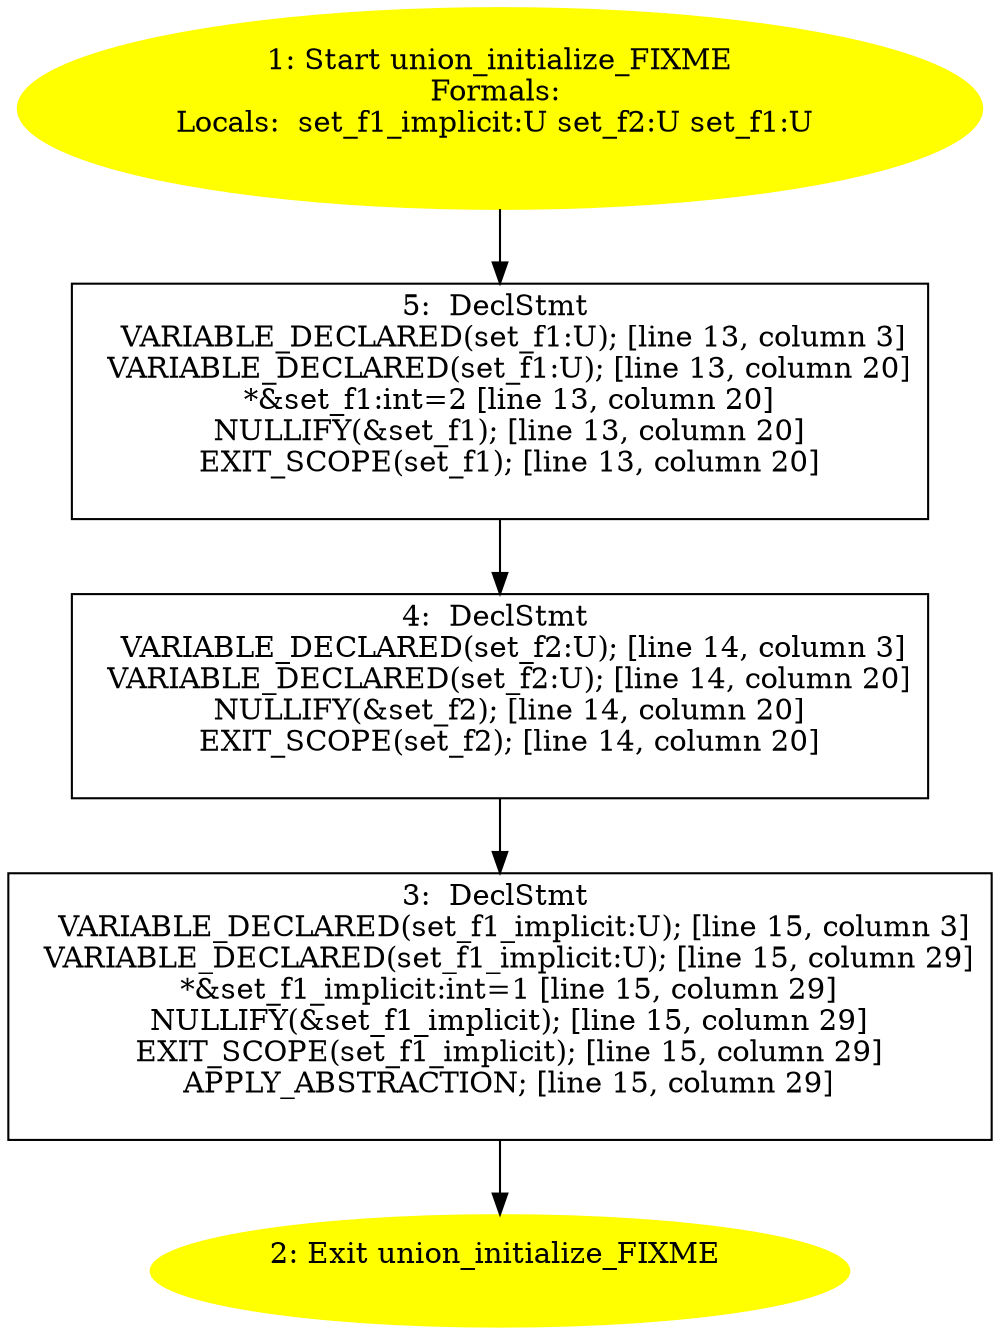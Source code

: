 /* @generated */
digraph cfg {
"union_initialize_FIXME.324b85335f5d2e418a28cb97eb896f20_1" [label="1: Start union_initialize_FIXME\nFormals: \nLocals:  set_f1_implicit:U set_f2:U set_f1:U \n  " color=yellow style=filled]
	

	 "union_initialize_FIXME.324b85335f5d2e418a28cb97eb896f20_1" -> "union_initialize_FIXME.324b85335f5d2e418a28cb97eb896f20_5" ;
"union_initialize_FIXME.324b85335f5d2e418a28cb97eb896f20_2" [label="2: Exit union_initialize_FIXME \n  " color=yellow style=filled]
	

"union_initialize_FIXME.324b85335f5d2e418a28cb97eb896f20_3" [label="3:  DeclStmt \n   VARIABLE_DECLARED(set_f1_implicit:U); [line 15, column 3]\n  VARIABLE_DECLARED(set_f1_implicit:U); [line 15, column 29]\n  *&set_f1_implicit:int=1 [line 15, column 29]\n  NULLIFY(&set_f1_implicit); [line 15, column 29]\n  EXIT_SCOPE(set_f1_implicit); [line 15, column 29]\n  APPLY_ABSTRACTION; [line 15, column 29]\n " shape="box"]
	

	 "union_initialize_FIXME.324b85335f5d2e418a28cb97eb896f20_3" -> "union_initialize_FIXME.324b85335f5d2e418a28cb97eb896f20_2" ;
"union_initialize_FIXME.324b85335f5d2e418a28cb97eb896f20_4" [label="4:  DeclStmt \n   VARIABLE_DECLARED(set_f2:U); [line 14, column 3]\n  VARIABLE_DECLARED(set_f2:U); [line 14, column 20]\n  NULLIFY(&set_f2); [line 14, column 20]\n  EXIT_SCOPE(set_f2); [line 14, column 20]\n " shape="box"]
	

	 "union_initialize_FIXME.324b85335f5d2e418a28cb97eb896f20_4" -> "union_initialize_FIXME.324b85335f5d2e418a28cb97eb896f20_3" ;
"union_initialize_FIXME.324b85335f5d2e418a28cb97eb896f20_5" [label="5:  DeclStmt \n   VARIABLE_DECLARED(set_f1:U); [line 13, column 3]\n  VARIABLE_DECLARED(set_f1:U); [line 13, column 20]\n  *&set_f1:int=2 [line 13, column 20]\n  NULLIFY(&set_f1); [line 13, column 20]\n  EXIT_SCOPE(set_f1); [line 13, column 20]\n " shape="box"]
	

	 "union_initialize_FIXME.324b85335f5d2e418a28cb97eb896f20_5" -> "union_initialize_FIXME.324b85335f5d2e418a28cb97eb896f20_4" ;
}
